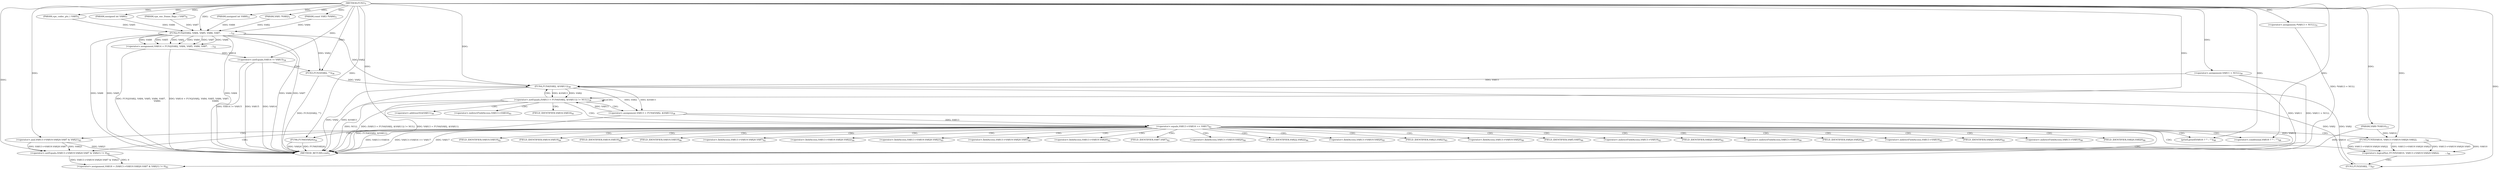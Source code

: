 digraph "FUN1" {  
"8" [label = <(METHOD,FUN1)<SUB>1</SUB>> ]
"110" [label = <(METHOD_RETURN,void)<SUB>1</SUB>> ]
"9" [label = <(PARAM,VAR1 *VAR2)<SUB>1</SUB>> ]
"10" [label = <(PARAM,const VAR3 *VAR4)<SUB>3</SUB>> ]
"11" [label = <(PARAM,vpx_codec_pts_t VAR5)<SUB>5</SUB>> ]
"12" [label = <(PARAM,unsigned int VAR6)<SUB>7</SUB>> ]
"13" [label = <(PARAM,vpx_enc_frame_flags_t VAR7)<SUB>9</SUB>> ]
"14" [label = <(PARAM,unsigned int VAR8)<SUB>11</SUB>> ]
"15" [label = <(PARAM,VAR9 *VAR10)<SUB>13</SUB>> ]
"18" [label = <(&lt;operator&gt;.assignment,VAR11 = NULL)<SUB>30</SUB>> ]
"22" [label = <(&lt;operator&gt;.assignment,*VAR13 = NULL)<SUB>31</SUB>> ]
"26" [label = <(&lt;operator&gt;.assignment,VAR14 = FUN2(VAR2, VAR4, VAR5, VAR6, VAR7,
    ...)<SUB>32</SUB>> ]
"36" [label = <(&lt;operator&gt;.notEquals,VAR14 != VAR15)<SUB>34</SUB>> ]
"44" [label = <(&lt;operator&gt;.notEquals,(VAR13 = FUN4(VAR2, &amp;VAR11)) != NULL)<SUB>38</SUB>> ]
"28" [label = <(FUN2,FUN2(VAR2, VAR4, VAR5, VAR6, VAR7,
            ...)<SUB>32</SUB>> ]
"40" [label = <(FUN3,FUN3(VAR2, &quot;&quot;))<SUB>36</SUB>> ]
"45" [label = <(&lt;operator&gt;.assignment,VAR13 = FUN4(VAR2, &amp;VAR11))<SUB>38</SUB>> ]
"54" [label = <(&lt;operator&gt;.equals,VAR13-&gt;VAR16 == VAR17)<SUB>41</SUB>> ]
"47" [label = <(FUN4,FUN4(VAR2, &amp;VAR11))<SUB>38</SUB>> ]
"61" [label = <(&lt;operator&gt;.assignment,VAR18 = (VAR13-&gt;VAR19.VAR20.VAR7 &amp; VAR21) != 0)<SUB>42</SUB>> ]
"103" [label = <(printf,printf(VAR18 ? &quot;&quot; : &quot;&quot;))<SUB>48</SUB>> ]
"108" [label = <(FUN6,FUN6(VAR24))<SUB>50</SUB>> ]
"75" [label = <(&lt;operator&gt;.logicalNot,!FUN5(VAR10, VAR13-&gt;VAR19.VAR20.VAR22,
        ...)<SUB>44</SUB>> ]
"63" [label = <(&lt;operator&gt;.notEquals,(VAR13-&gt;VAR19.VAR20.VAR7 &amp; VAR21) != 0)<SUB>42</SUB>> ]
"100" [label = <(FUN3,FUN3(VAR2, &quot;&quot;))<SUB>47</SUB>> ]
"104" [label = <(&lt;operator&gt;.conditional,VAR18 ? &quot;&quot; : &quot;&quot;)<SUB>48</SUB>> ]
"64" [label = <(&lt;operator&gt;.and,VAR13-&gt;VAR19.VAR20.VAR7 &amp; VAR21)<SUB>42</SUB>> ]
"76" [label = <(FUN5,FUN5(VAR10, VAR13-&gt;VAR19.VAR20.VAR22,
         ...)<SUB>44</SUB>> ]
"49" [label = <(&lt;operator&gt;.addressOf,&amp;VAR11)<SUB>38</SUB>> ]
"55" [label = <(&lt;operator&gt;.indirectFieldAccess,VAR13-&gt;VAR16)<SUB>41</SUB>> ]
"57" [label = <(FIELD_IDENTIFIER,VAR16,VAR16)<SUB>41</SUB>> ]
"65" [label = <(&lt;operator&gt;.fieldAccess,VAR13-&gt;VAR19.VAR20.VAR7)<SUB>42</SUB>> ]
"78" [label = <(&lt;operator&gt;.fieldAccess,VAR13-&gt;VAR19.VAR20.VAR22)<SUB>44</SUB>> ]
"85" [label = <(&lt;operator&gt;.fieldAccess,VAR13-&gt;VAR19.VAR20.VAR23)<SUB>45</SUB>> ]
"92" [label = <(&lt;operator&gt;.fieldAccess,VAR13-&gt;VAR19.VAR20.VAR5)<SUB>46</SUB>> ]
"66" [label = <(&lt;operator&gt;.fieldAccess,VAR13-&gt;VAR19.VAR20)<SUB>42</SUB>> ]
"71" [label = <(FIELD_IDENTIFIER,VAR7,VAR7)<SUB>42</SUB>> ]
"79" [label = <(&lt;operator&gt;.fieldAccess,VAR13-&gt;VAR19.VAR20)<SUB>44</SUB>> ]
"84" [label = <(FIELD_IDENTIFIER,VAR22,VAR22)<SUB>44</SUB>> ]
"86" [label = <(&lt;operator&gt;.fieldAccess,VAR13-&gt;VAR19.VAR20)<SUB>45</SUB>> ]
"91" [label = <(FIELD_IDENTIFIER,VAR23,VAR23)<SUB>45</SUB>> ]
"93" [label = <(&lt;operator&gt;.fieldAccess,VAR13-&gt;VAR19.VAR20)<SUB>46</SUB>> ]
"98" [label = <(FIELD_IDENTIFIER,VAR5,VAR5)<SUB>46</SUB>> ]
"67" [label = <(&lt;operator&gt;.indirectFieldAccess,VAR13-&gt;VAR19)<SUB>42</SUB>> ]
"70" [label = <(FIELD_IDENTIFIER,VAR20,VAR20)<SUB>42</SUB>> ]
"80" [label = <(&lt;operator&gt;.indirectFieldAccess,VAR13-&gt;VAR19)<SUB>44</SUB>> ]
"83" [label = <(FIELD_IDENTIFIER,VAR20,VAR20)<SUB>44</SUB>> ]
"87" [label = <(&lt;operator&gt;.indirectFieldAccess,VAR13-&gt;VAR19)<SUB>45</SUB>> ]
"90" [label = <(FIELD_IDENTIFIER,VAR20,VAR20)<SUB>45</SUB>> ]
"94" [label = <(&lt;operator&gt;.indirectFieldAccess,VAR13-&gt;VAR19)<SUB>46</SUB>> ]
"97" [label = <(FIELD_IDENTIFIER,VAR20,VAR20)<SUB>46</SUB>> ]
"69" [label = <(FIELD_IDENTIFIER,VAR19,VAR19)<SUB>42</SUB>> ]
"82" [label = <(FIELD_IDENTIFIER,VAR19,VAR19)<SUB>44</SUB>> ]
"89" [label = <(FIELD_IDENTIFIER,VAR19,VAR19)<SUB>45</SUB>> ]
"96" [label = <(FIELD_IDENTIFIER,VAR19,VAR19)<SUB>46</SUB>> ]
  "15" -> "110"  [ label = "DDG: VAR10"] 
  "18" -> "110"  [ label = "DDG: VAR11"] 
  "18" -> "110"  [ label = "DDG: VAR11 = NULL"] 
  "22" -> "110"  [ label = "DDG: *VAR13 = NULL"] 
  "28" -> "110"  [ label = "DDG: VAR4"] 
  "28" -> "110"  [ label = "DDG: VAR5"] 
  "28" -> "110"  [ label = "DDG: VAR6"] 
  "28" -> "110"  [ label = "DDG: VAR7"] 
  "28" -> "110"  [ label = "DDG: VAR8"] 
  "26" -> "110"  [ label = "DDG: FUN2(VAR2, VAR4, VAR5, VAR6, VAR7,
                                               VAR8)"] 
  "26" -> "110"  [ label = "DDG: VAR14 = FUN2(VAR2, VAR4, VAR5, VAR6, VAR7,
                                               VAR8)"] 
  "36" -> "110"  [ label = "DDG: VAR14"] 
  "36" -> "110"  [ label = "DDG: VAR14 != VAR15"] 
  "40" -> "110"  [ label = "DDG: FUN3(VAR2, &quot;&quot;)"] 
  "45" -> "110"  [ label = "DDG: VAR13"] 
  "47" -> "110"  [ label = "DDG: VAR2"] 
  "47" -> "110"  [ label = "DDG: &amp;VAR11"] 
  "45" -> "110"  [ label = "DDG: FUN4(VAR2, &amp;VAR11)"] 
  "44" -> "110"  [ label = "DDG: VAR13 = FUN4(VAR2, &amp;VAR11)"] 
  "44" -> "110"  [ label = "DDG: NULL"] 
  "44" -> "110"  [ label = "DDG: (VAR13 = FUN4(VAR2, &amp;VAR11)) != NULL"] 
  "54" -> "110"  [ label = "DDG: VAR13-&gt;VAR16"] 
  "54" -> "110"  [ label = "DDG: VAR13-&gt;VAR16 == VAR17"] 
  "108" -> "110"  [ label = "DDG: FUN6(VAR24)"] 
  "54" -> "110"  [ label = "DDG: VAR17"] 
  "36" -> "110"  [ label = "DDG: VAR15"] 
  "108" -> "110"  [ label = "DDG: VAR24"] 
  "64" -> "110"  [ label = "DDG: VAR21"] 
  "8" -> "9"  [ label = "DDG: "] 
  "8" -> "10"  [ label = "DDG: "] 
  "8" -> "11"  [ label = "DDG: "] 
  "8" -> "12"  [ label = "DDG: "] 
  "8" -> "13"  [ label = "DDG: "] 
  "8" -> "14"  [ label = "DDG: "] 
  "8" -> "15"  [ label = "DDG: "] 
  "8" -> "18"  [ label = "DDG: "] 
  "8" -> "22"  [ label = "DDG: "] 
  "28" -> "26"  [ label = "DDG: VAR7"] 
  "28" -> "26"  [ label = "DDG: VAR6"] 
  "28" -> "26"  [ label = "DDG: VAR8"] 
  "28" -> "26"  [ label = "DDG: VAR5"] 
  "28" -> "26"  [ label = "DDG: VAR2"] 
  "28" -> "26"  [ label = "DDG: VAR4"] 
  "9" -> "28"  [ label = "DDG: VAR2"] 
  "8" -> "28"  [ label = "DDG: "] 
  "10" -> "28"  [ label = "DDG: VAR4"] 
  "11" -> "28"  [ label = "DDG: VAR5"] 
  "12" -> "28"  [ label = "DDG: VAR6"] 
  "13" -> "28"  [ label = "DDG: VAR7"] 
  "14" -> "28"  [ label = "DDG: VAR8"] 
  "26" -> "36"  [ label = "DDG: VAR14"] 
  "8" -> "36"  [ label = "DDG: "] 
  "45" -> "44"  [ label = "DDG: VAR13"] 
  "47" -> "44"  [ label = "DDG: VAR2"] 
  "47" -> "44"  [ label = "DDG: &amp;VAR11"] 
  "8" -> "44"  [ label = "DDG: "] 
  "28" -> "40"  [ label = "DDG: VAR2"] 
  "8" -> "40"  [ label = "DDG: "] 
  "47" -> "45"  [ label = "DDG: VAR2"] 
  "47" -> "45"  [ label = "DDG: &amp;VAR11"] 
  "28" -> "47"  [ label = "DDG: VAR2"] 
  "40" -> "47"  [ label = "DDG: VAR2"] 
  "100" -> "47"  [ label = "DDG: VAR2"] 
  "8" -> "47"  [ label = "DDG: "] 
  "18" -> "47"  [ label = "DDG: VAR11"] 
  "45" -> "54"  [ label = "DDG: VAR13"] 
  "8" -> "54"  [ label = "DDG: "] 
  "63" -> "61"  [ label = "DDG: VAR13-&gt;VAR19.VAR20.VAR7 &amp; VAR21"] 
  "63" -> "61"  [ label = "DDG: 0"] 
  "8" -> "103"  [ label = "DDG: "] 
  "8" -> "108"  [ label = "DDG: "] 
  "64" -> "63"  [ label = "DDG: VAR13-&gt;VAR19.VAR20.VAR7"] 
  "64" -> "63"  [ label = "DDG: VAR21"] 
  "8" -> "63"  [ label = "DDG: "] 
  "76" -> "75"  [ label = "DDG: VAR10"] 
  "76" -> "75"  [ label = "DDG: VAR13-&gt;VAR19.VAR20.VAR22"] 
  "76" -> "75"  [ label = "DDG: VAR13-&gt;VAR19.VAR20.VAR23"] 
  "76" -> "75"  [ label = "DDG: VAR13-&gt;VAR19.VAR20.VAR5"] 
  "8" -> "104"  [ label = "DDG: "] 
  "8" -> "64"  [ label = "DDG: "] 
  "15" -> "76"  [ label = "DDG: VAR10"] 
  "8" -> "76"  [ label = "DDG: "] 
  "47" -> "100"  [ label = "DDG: VAR2"] 
  "8" -> "100"  [ label = "DDG: "] 
  "36" -> "40"  [ label = "CDG: "] 
  "44" -> "47"  [ label = "CDG: "] 
  "44" -> "49"  [ label = "CDG: "] 
  "44" -> "57"  [ label = "CDG: "] 
  "44" -> "45"  [ label = "CDG: "] 
  "44" -> "44"  [ label = "CDG: "] 
  "44" -> "54"  [ label = "CDG: "] 
  "44" -> "55"  [ label = "CDG: "] 
  "54" -> "94"  [ label = "CDG: "] 
  "54" -> "96"  [ label = "CDG: "] 
  "54" -> "64"  [ label = "CDG: "] 
  "54" -> "89"  [ label = "CDG: "] 
  "54" -> "66"  [ label = "CDG: "] 
  "54" -> "98"  [ label = "CDG: "] 
  "54" -> "75"  [ label = "CDG: "] 
  "54" -> "84"  [ label = "CDG: "] 
  "54" -> "85"  [ label = "CDG: "] 
  "54" -> "103"  [ label = "CDG: "] 
  "54" -> "69"  [ label = "CDG: "] 
  "54" -> "67"  [ label = "CDG: "] 
  "54" -> "104"  [ label = "CDG: "] 
  "54" -> "92"  [ label = "CDG: "] 
  "54" -> "76"  [ label = "CDG: "] 
  "54" -> "65"  [ label = "CDG: "] 
  "54" -> "87"  [ label = "CDG: "] 
  "54" -> "97"  [ label = "CDG: "] 
  "54" -> "91"  [ label = "CDG: "] 
  "54" -> "82"  [ label = "CDG: "] 
  "54" -> "93"  [ label = "CDG: "] 
  "54" -> "90"  [ label = "CDG: "] 
  "54" -> "79"  [ label = "CDG: "] 
  "54" -> "80"  [ label = "CDG: "] 
  "54" -> "61"  [ label = "CDG: "] 
  "54" -> "83"  [ label = "CDG: "] 
  "54" -> "71"  [ label = "CDG: "] 
  "54" -> "70"  [ label = "CDG: "] 
  "54" -> "63"  [ label = "CDG: "] 
  "54" -> "108"  [ label = "CDG: "] 
  "54" -> "78"  [ label = "CDG: "] 
  "54" -> "86"  [ label = "CDG: "] 
  "75" -> "100"  [ label = "CDG: "] 
}
